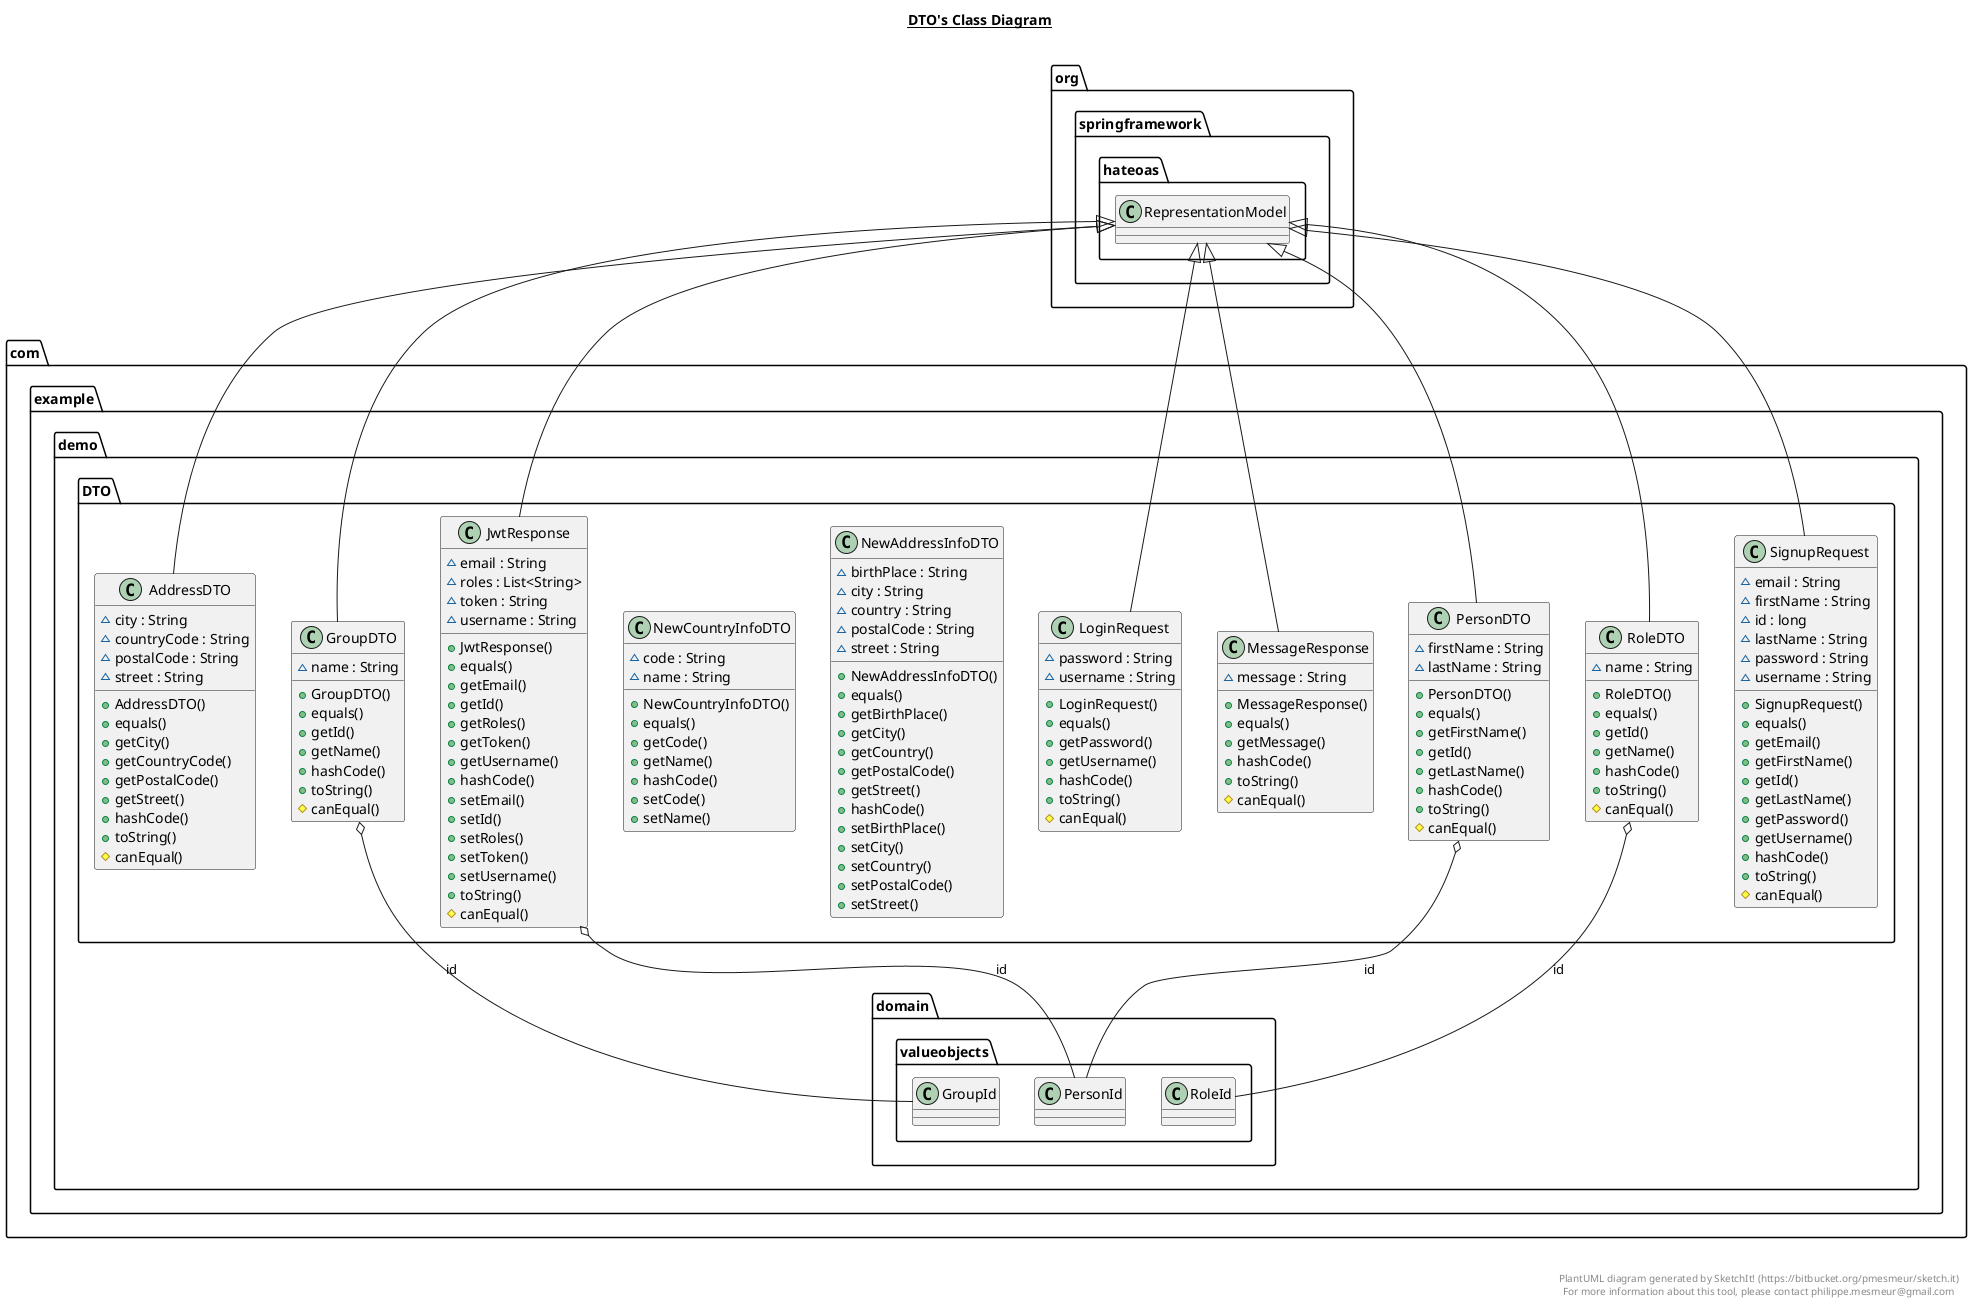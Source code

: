 @startuml

title __DTO's Class Diagram__\n

  namespace com.example.demo {
    namespace DTO {
      class com.example.demo.DTO.AddressDTO {
          ~ city : String
          ~ countryCode : String
          ~ postalCode : String
          ~ street : String
          + AddressDTO()
          + equals()
          + getCity()
          + getCountryCode()
          + getPostalCode()
          + getStreet()
          + hashCode()
          + toString()
          # canEqual()
      }
    }
  }
  

  namespace com.example.demo {
    namespace DTO {
      class com.example.demo.DTO.GroupDTO {
          ~ name : String
          + GroupDTO()
          + equals()
          + getId()
          + getName()
          + hashCode()
          + toString()
          # canEqual()
      }
    }
  }
  

  namespace com.example.demo {
    namespace DTO {
      class com.example.demo.DTO.JwtResponse {
          ~ email : String
          ~ roles : List<String>
          ~ token : String
          ~ username : String
          + JwtResponse()
          + equals()
          + getEmail()
          + getId()
          + getRoles()
          + getToken()
          + getUsername()
          + hashCode()
          + setEmail()
          + setId()
          + setRoles()
          + setToken()
          + setUsername()
          + toString()
          # canEqual()
      }
    }
  }
  

  namespace com.example.demo {
    namespace DTO {
      class com.example.demo.DTO.LoginRequest {
          ~ password : String
          ~ username : String
          + LoginRequest()
          + equals()
          + getPassword()
          + getUsername()
          + hashCode()
          + toString()
          # canEqual()
      }
    }
  }
  

  namespace com.example.demo {
    namespace DTO {
      class com.example.demo.DTO.MessageResponse {
          ~ message : String
          + MessageResponse()
          + equals()
          + getMessage()
          + hashCode()
          + toString()
          # canEqual()
      }
    }
  }
  

  namespace com.example.demo {
    namespace DTO {
      class com.example.demo.DTO.NewAddressInfoDTO {
          ~ birthPlace : String
          ~ city : String
          ~ country : String
          ~ postalCode : String
          ~ street : String
          + NewAddressInfoDTO()
          + equals()
          + getBirthPlace()
          + getCity()
          + getCountry()
          + getPostalCode()
          + getStreet()
          + hashCode()
          + setBirthPlace()
          + setCity()
          + setCountry()
          + setPostalCode()
          + setStreet()
      }
    }
  }
  

  namespace com.example.demo {
    namespace DTO {
      class com.example.demo.DTO.NewCountryInfoDTO {
          ~ code : String
          ~ name : String
          + NewCountryInfoDTO()
          + equals()
          + getCode()
          + getName()
          + hashCode()
          + setCode()
          + setName()
      }
    }
  }
  

  namespace com.example.demo {
    namespace DTO {
      class com.example.demo.DTO.PersonDTO {
          ~ firstName : String
          ~ lastName : String
          + PersonDTO()
          + equals()
          + getFirstName()
          + getId()
          + getLastName()
          + hashCode()
          + toString()
          # canEqual()
      }
    }
  }
  

  namespace com.example.demo {
    namespace DTO {
      class com.example.demo.DTO.RoleDTO {
          ~ name : String
          + RoleDTO()
          + equals()
          + getId()
          + getName()
          + hashCode()
          + toString()
          # canEqual()
      }
    }
  }
  

  namespace com.example.demo {
    namespace DTO {
      class com.example.demo.DTO.SignupRequest {
          ~ email : String
          ~ firstName : String
          ~ id : long
          ~ lastName : String
          ~ password : String
          ~ username : String
          + SignupRequest()
          + equals()
          + getEmail()
          + getFirstName()
          + getId()
          + getLastName()
          + getPassword()
          + getUsername()
          + hashCode()
          + toString()
          # canEqual()
      }
    }
  }
  

  com.example.demo.DTO.AddressDTO -up-|> org.springframework.hateoas.RepresentationModel
  com.example.demo.DTO.GroupDTO -up-|> org.springframework.hateoas.RepresentationModel
  com.example.demo.DTO.GroupDTO o-- com.example.demo.domain.valueobjects.GroupId : id
  com.example.demo.DTO.JwtResponse -up-|> org.springframework.hateoas.RepresentationModel
  com.example.demo.DTO.JwtResponse o-- com.example.demo.domain.valueobjects.PersonId : id
  com.example.demo.DTO.LoginRequest -up-|> org.springframework.hateoas.RepresentationModel
  com.example.demo.DTO.MessageResponse -up-|> org.springframework.hateoas.RepresentationModel
  com.example.demo.DTO.PersonDTO -up-|> org.springframework.hateoas.RepresentationModel
  com.example.demo.DTO.PersonDTO o-- com.example.demo.domain.valueobjects.PersonId : id
  com.example.demo.DTO.RoleDTO -up-|> org.springframework.hateoas.RepresentationModel
  com.example.demo.DTO.RoleDTO o-- com.example.demo.domain.valueobjects.RoleId : id
  com.example.demo.DTO.SignupRequest -up-|> org.springframework.hateoas.RepresentationModel


right footer


PlantUML diagram generated by SketchIt! (https://bitbucket.org/pmesmeur/sketch.it)
For more information about this tool, please contact philippe.mesmeur@gmail.com
endfooter

@enduml
